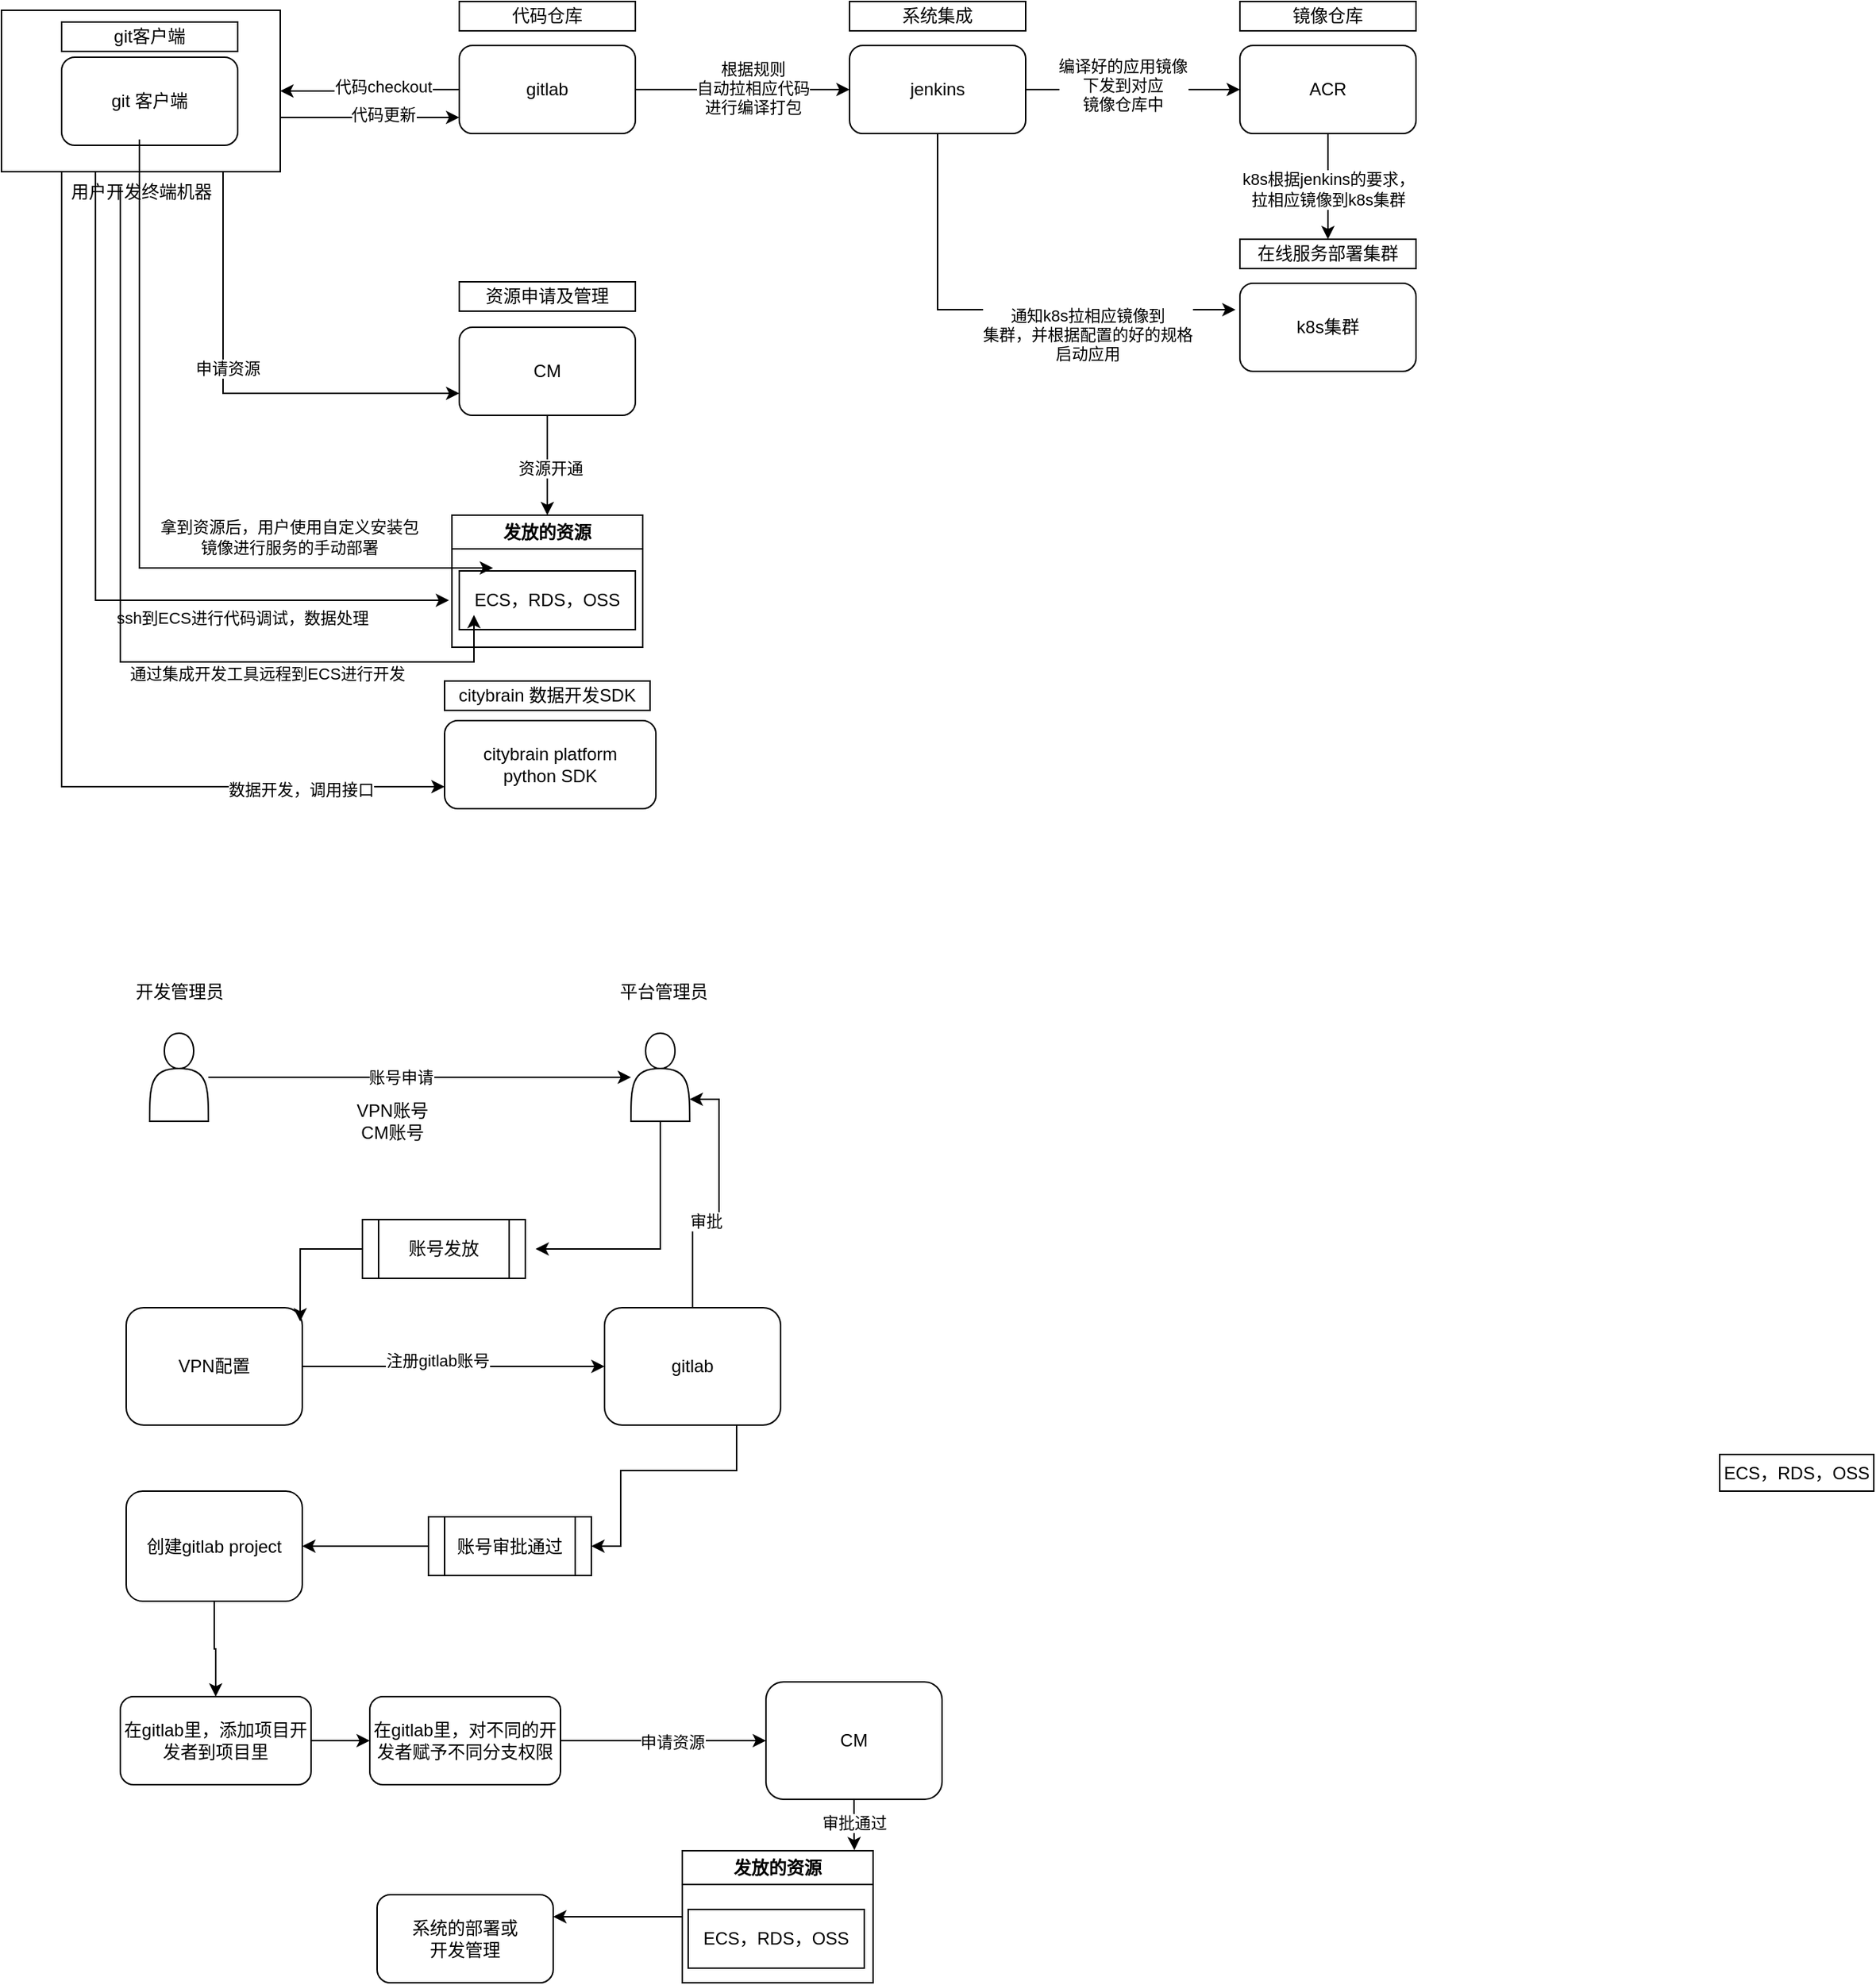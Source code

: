 <mxfile version="22.1.8" type="github">
  <diagram name="第 1 页" id="IHF5-MnVfziSvlJcvq6w">
    <mxGraphModel dx="1115" dy="608" grid="1" gridSize="10" guides="1" tooltips="1" connect="1" arrows="1" fold="1" page="1" pageScale="1" pageWidth="1169" pageHeight="827" math="0" shadow="0">
      <root>
        <mxCell id="0" />
        <mxCell id="1" parent="0" />
        <mxCell id="IRgwDZgw4Co34BkoaDT--37" value="发放的资源" style="swimlane;whiteSpace=wrap;html=1;" vertex="1" parent="1">
          <mxGeometry x="386" y="560" width="130" height="90" as="geometry" />
        </mxCell>
        <mxCell id="IRgwDZgw4Co34BkoaDT--30" style="edgeStyle=orthogonalEdgeStyle;rounded=0;orthogonalLoop=1;jettySize=auto;html=1;entryX=0;entryY=0.75;entryDx=0;entryDy=0;" edge="1" parent="1" source="IRgwDZgw4Co34BkoaDT--29" target="IRgwDZgw4Co34BkoaDT--4">
          <mxGeometry relative="1" as="geometry">
            <mxPoint x="200" y="320" as="targetPoint" />
            <Array as="points">
              <mxPoint x="230" y="477" />
            </Array>
          </mxGeometry>
        </mxCell>
        <mxCell id="IRgwDZgw4Co34BkoaDT--31" value="申请资源" style="edgeLabel;html=1;align=center;verticalAlign=middle;resizable=0;points=[];" vertex="1" connectable="0" parent="IRgwDZgw4Co34BkoaDT--30">
          <mxGeometry x="-0.142" y="3" relative="1" as="geometry">
            <mxPoint as="offset" />
          </mxGeometry>
        </mxCell>
        <mxCell id="IRgwDZgw4Co34BkoaDT--34" style="edgeStyle=orthogonalEdgeStyle;rounded=0;orthogonalLoop=1;jettySize=auto;html=1;entryX=0;entryY=0.75;entryDx=0;entryDy=0;" edge="1" parent="1">
          <mxGeometry relative="1" as="geometry">
            <mxPoint x="269" y="289" as="sourcePoint" />
            <mxPoint x="391.0" y="289" as="targetPoint" />
            <Array as="points">
              <mxPoint x="300" y="289" />
              <mxPoint x="300" y="289" />
            </Array>
          </mxGeometry>
        </mxCell>
        <mxCell id="IRgwDZgw4Co34BkoaDT--35" value="代码更新" style="edgeLabel;html=1;align=center;verticalAlign=middle;resizable=0;points=[];" vertex="1" connectable="0" parent="IRgwDZgw4Co34BkoaDT--34">
          <mxGeometry x="0.143" y="2" relative="1" as="geometry">
            <mxPoint as="offset" />
          </mxGeometry>
        </mxCell>
        <mxCell id="IRgwDZgw4Co34BkoaDT--43" style="edgeStyle=orthogonalEdgeStyle;rounded=0;orthogonalLoop=1;jettySize=auto;html=1;entryX=0;entryY=0.5;entryDx=0;entryDy=0;" edge="1" parent="1">
          <mxGeometry relative="1" as="geometry">
            <mxPoint x="143.059" y="326" as="sourcePoint" />
            <mxPoint x="384" y="618" as="targetPoint" />
            <Array as="points">
              <mxPoint x="143" y="618" />
            </Array>
          </mxGeometry>
        </mxCell>
        <mxCell id="IRgwDZgw4Co34BkoaDT--44" value="ssh到ECS进行代码调试，数据处理" style="edgeLabel;html=1;align=center;verticalAlign=middle;resizable=0;points=[];" vertex="1" connectable="0" parent="IRgwDZgw4Co34BkoaDT--43">
          <mxGeometry x="0.322" y="-5" relative="1" as="geometry">
            <mxPoint x="40" y="7" as="offset" />
          </mxGeometry>
        </mxCell>
        <mxCell id="IRgwDZgw4Co34BkoaDT--49" style="edgeStyle=orthogonalEdgeStyle;rounded=0;orthogonalLoop=1;jettySize=auto;html=1;entryX=0;entryY=0.75;entryDx=0;entryDy=0;" edge="1" parent="1" source="IRgwDZgw4Co34BkoaDT--29" target="IRgwDZgw4Co34BkoaDT--47">
          <mxGeometry relative="1" as="geometry">
            <Array as="points">
              <mxPoint x="120" y="745" />
            </Array>
          </mxGeometry>
        </mxCell>
        <mxCell id="IRgwDZgw4Co34BkoaDT--50" value="数据开发，调用接口" style="edgeLabel;html=1;align=center;verticalAlign=middle;resizable=0;points=[];" vertex="1" connectable="0" parent="IRgwDZgw4Co34BkoaDT--49">
          <mxGeometry x="0.782" y="-2" relative="1" as="geometry">
            <mxPoint x="-24" as="offset" />
          </mxGeometry>
        </mxCell>
        <mxCell id="IRgwDZgw4Co34BkoaDT--29" value="用户开发终端机器" style="verticalLabelPosition=bottom;verticalAlign=top;html=1;shape=mxgraph.basic.rect;fillColor2=none;strokeWidth=1;size=20;indent=5;" vertex="1" parent="1">
          <mxGeometry x="79" y="216" width="190" height="110" as="geometry" />
        </mxCell>
        <mxCell id="IRgwDZgw4Co34BkoaDT--2" value="资源申请及管理" style="rounded=0;whiteSpace=wrap;html=1;" vertex="1" parent="1">
          <mxGeometry x="391" y="401" width="120" height="20" as="geometry" />
        </mxCell>
        <mxCell id="IRgwDZgw4Co34BkoaDT--15" style="edgeStyle=orthogonalEdgeStyle;rounded=0;orthogonalLoop=1;jettySize=auto;html=1;entryX=0;entryY=0.5;entryDx=0;entryDy=0;" edge="1" parent="1" source="IRgwDZgw4Co34BkoaDT--3" target="IRgwDZgw4Co34BkoaDT--6">
          <mxGeometry relative="1" as="geometry" />
        </mxCell>
        <mxCell id="IRgwDZgw4Co34BkoaDT--16" value="根据规则&lt;br&gt;自动拉相应代码&lt;br&gt;进行编译打包" style="edgeLabel;html=1;align=center;verticalAlign=middle;resizable=0;points=[];" vertex="1" connectable="0" parent="IRgwDZgw4Co34BkoaDT--15">
          <mxGeometry x="0.091" y="1" relative="1" as="geometry">
            <mxPoint as="offset" />
          </mxGeometry>
        </mxCell>
        <mxCell id="IRgwDZgw4Co34BkoaDT--32" style="edgeStyle=orthogonalEdgeStyle;rounded=0;orthogonalLoop=1;jettySize=auto;html=1;" edge="1" parent="1" source="IRgwDZgw4Co34BkoaDT--3" target="IRgwDZgw4Co34BkoaDT--29">
          <mxGeometry relative="1" as="geometry" />
        </mxCell>
        <mxCell id="IRgwDZgw4Co34BkoaDT--33" value="代码checkout" style="edgeLabel;html=1;align=center;verticalAlign=middle;resizable=0;points=[];" vertex="1" connectable="0" parent="IRgwDZgw4Co34BkoaDT--32">
          <mxGeometry x="-0.328" y="3" relative="1" as="geometry">
            <mxPoint x="-11" y="-5" as="offset" />
          </mxGeometry>
        </mxCell>
        <mxCell id="IRgwDZgw4Co34BkoaDT--3" value="gitlab" style="rounded=1;whiteSpace=wrap;html=1;" vertex="1" parent="1">
          <mxGeometry x="391" y="240" width="120" height="60" as="geometry" />
        </mxCell>
        <mxCell id="IRgwDZgw4Co34BkoaDT--41" style="edgeStyle=orthogonalEdgeStyle;rounded=0;orthogonalLoop=1;jettySize=auto;html=1;entryX=0.5;entryY=0;entryDx=0;entryDy=0;" edge="1" parent="1" source="IRgwDZgw4Co34BkoaDT--4" target="IRgwDZgw4Co34BkoaDT--37">
          <mxGeometry relative="1" as="geometry" />
        </mxCell>
        <mxCell id="IRgwDZgw4Co34BkoaDT--42" value="资源开通" style="edgeLabel;html=1;align=center;verticalAlign=middle;resizable=0;points=[];" vertex="1" connectable="0" parent="IRgwDZgw4Co34BkoaDT--41">
          <mxGeometry x="0.095" y="2" relative="1" as="geometry">
            <mxPoint y="-1" as="offset" />
          </mxGeometry>
        </mxCell>
        <mxCell id="IRgwDZgw4Co34BkoaDT--4" value="CM" style="rounded=1;whiteSpace=wrap;html=1;" vertex="1" parent="1">
          <mxGeometry x="391" y="432" width="120" height="60" as="geometry" />
        </mxCell>
        <mxCell id="IRgwDZgw4Co34BkoaDT--5" value="代码仓库" style="rounded=0;whiteSpace=wrap;html=1;" vertex="1" parent="1">
          <mxGeometry x="391" y="210" width="120" height="20" as="geometry" />
        </mxCell>
        <mxCell id="IRgwDZgw4Co34BkoaDT--17" style="edgeStyle=orthogonalEdgeStyle;rounded=0;orthogonalLoop=1;jettySize=auto;html=1;entryX=0;entryY=0.5;entryDx=0;entryDy=0;" edge="1" parent="1" source="IRgwDZgw4Co34BkoaDT--6" target="IRgwDZgw4Co34BkoaDT--8">
          <mxGeometry relative="1" as="geometry" />
        </mxCell>
        <mxCell id="IRgwDZgw4Co34BkoaDT--18" value="编译好的应用镜像&lt;br&gt;下发到对应&lt;br&gt;镜像仓库中" style="edgeLabel;html=1;align=center;verticalAlign=middle;resizable=0;points=[];" vertex="1" connectable="0" parent="IRgwDZgw4Co34BkoaDT--17">
          <mxGeometry x="-0.104" y="3" relative="1" as="geometry">
            <mxPoint as="offset" />
          </mxGeometry>
        </mxCell>
        <mxCell id="IRgwDZgw4Co34BkoaDT--19" style="edgeStyle=orthogonalEdgeStyle;rounded=0;orthogonalLoop=1;jettySize=auto;html=1;" edge="1" parent="1" source="IRgwDZgw4Co34BkoaDT--6">
          <mxGeometry relative="1" as="geometry">
            <mxPoint x="920" y="420" as="targetPoint" />
            <Array as="points">
              <mxPoint x="717" y="420" />
              <mxPoint x="911" y="420" />
            </Array>
          </mxGeometry>
        </mxCell>
        <mxCell id="IRgwDZgw4Co34BkoaDT--20" value="通知k8s拉相应镜像到&lt;br&gt;集群，并根据配置的好的规格&lt;br&gt;启动应用" style="edgeLabel;html=1;align=center;verticalAlign=middle;resizable=0;points=[];" vertex="1" connectable="0" parent="IRgwDZgw4Co34BkoaDT--19">
          <mxGeometry x="0.375" y="-2" relative="1" as="geometry">
            <mxPoint y="15" as="offset" />
          </mxGeometry>
        </mxCell>
        <mxCell id="IRgwDZgw4Co34BkoaDT--6" value="jenkins" style="rounded=1;whiteSpace=wrap;html=1;" vertex="1" parent="1">
          <mxGeometry x="657" y="240" width="120" height="60" as="geometry" />
        </mxCell>
        <mxCell id="IRgwDZgw4Co34BkoaDT--21" style="edgeStyle=orthogonalEdgeStyle;rounded=0;orthogonalLoop=1;jettySize=auto;html=1;entryX=0.5;entryY=0;entryDx=0;entryDy=0;" edge="1" parent="1" source="IRgwDZgw4Co34BkoaDT--8" target="IRgwDZgw4Co34BkoaDT--13">
          <mxGeometry relative="1" as="geometry" />
        </mxCell>
        <mxCell id="IRgwDZgw4Co34BkoaDT--22" value="k8s根据jenkins的要求，&lt;br&gt;拉相应镜像到k8s集群" style="edgeLabel;html=1;align=center;verticalAlign=middle;resizable=0;points=[];" vertex="1" connectable="0" parent="IRgwDZgw4Co34BkoaDT--21">
          <mxGeometry x="0.053" relative="1" as="geometry">
            <mxPoint as="offset" />
          </mxGeometry>
        </mxCell>
        <mxCell id="IRgwDZgw4Co34BkoaDT--8" value="ACR" style="rounded=1;whiteSpace=wrap;html=1;" vertex="1" parent="1">
          <mxGeometry x="923" y="240" width="120" height="60" as="geometry" />
        </mxCell>
        <mxCell id="IRgwDZgw4Co34BkoaDT--9" value="k8s集群" style="rounded=1;whiteSpace=wrap;html=1;" vertex="1" parent="1">
          <mxGeometry x="923" y="402" width="120" height="60" as="geometry" />
        </mxCell>
        <mxCell id="IRgwDZgw4Co34BkoaDT--10" value="git 客户端" style="rounded=1;whiteSpace=wrap;html=1;" vertex="1" parent="1">
          <mxGeometry x="120" y="248" width="120" height="60" as="geometry" />
        </mxCell>
        <mxCell id="IRgwDZgw4Co34BkoaDT--11" value="系统集成" style="rounded=0;whiteSpace=wrap;html=1;" vertex="1" parent="1">
          <mxGeometry x="657" y="210" width="120" height="20" as="geometry" />
        </mxCell>
        <mxCell id="IRgwDZgw4Co34BkoaDT--12" value="镜像仓库" style="rounded=0;whiteSpace=wrap;html=1;" vertex="1" parent="1">
          <mxGeometry x="923" y="210" width="120" height="20" as="geometry" />
        </mxCell>
        <mxCell id="IRgwDZgw4Co34BkoaDT--13" value="在线服务部署集群" style="rounded=0;whiteSpace=wrap;html=1;" vertex="1" parent="1">
          <mxGeometry x="923" y="372" width="120" height="20" as="geometry" />
        </mxCell>
        <mxCell id="IRgwDZgw4Co34BkoaDT--14" value="git客户端" style="rounded=0;whiteSpace=wrap;html=1;" vertex="1" parent="1">
          <mxGeometry x="120" y="224" width="120" height="20" as="geometry" />
        </mxCell>
        <mxCell id="IRgwDZgw4Co34BkoaDT--39" value="ECS，RDS，OSS" style="rounded=0;whiteSpace=wrap;html=1;" vertex="1" parent="1">
          <mxGeometry x="1250" y="1200" width="105" height="25" as="geometry" />
        </mxCell>
        <mxCell id="IRgwDZgw4Co34BkoaDT--40" value="ECS，RDS，OSS" style="rounded=0;whiteSpace=wrap;html=1;" vertex="1" parent="1">
          <mxGeometry x="391" y="598" width="120" height="40" as="geometry" />
        </mxCell>
        <mxCell id="IRgwDZgw4Co34BkoaDT--47" value="citybrain platform&lt;br&gt;python SDK" style="rounded=1;whiteSpace=wrap;html=1;" vertex="1" parent="1">
          <mxGeometry x="381" y="700" width="144" height="60" as="geometry" />
        </mxCell>
        <mxCell id="IRgwDZgw4Co34BkoaDT--48" value="citybrain 数据开发SDK" style="rounded=0;whiteSpace=wrap;html=1;" vertex="1" parent="1">
          <mxGeometry x="381" y="673" width="140" height="20" as="geometry" />
        </mxCell>
        <mxCell id="IRgwDZgw4Co34BkoaDT--52" style="edgeStyle=orthogonalEdgeStyle;rounded=0;orthogonalLoop=1;jettySize=auto;html=1;entryX=0;entryY=0.5;entryDx=0;entryDy=0;" edge="1" parent="1">
          <mxGeometry relative="1" as="geometry">
            <mxPoint x="160" y="336" as="sourcePoint" />
            <mxPoint x="401" y="628" as="targetPoint" />
            <Array as="points">
              <mxPoint x="160" y="660" />
              <mxPoint x="401" y="660" />
            </Array>
          </mxGeometry>
        </mxCell>
        <mxCell id="IRgwDZgw4Co34BkoaDT--53" value="通过集成开发工具远程到ECS进行开发" style="edgeLabel;html=1;align=center;verticalAlign=middle;resizable=0;points=[];" vertex="1" connectable="0" parent="IRgwDZgw4Co34BkoaDT--52">
          <mxGeometry x="0.322" y="-5" relative="1" as="geometry">
            <mxPoint x="29" y="3" as="offset" />
          </mxGeometry>
        </mxCell>
        <mxCell id="IRgwDZgw4Co34BkoaDT--56" style="edgeStyle=orthogonalEdgeStyle;rounded=0;orthogonalLoop=1;jettySize=auto;html=1;entryX=0;entryY=0.5;entryDx=0;entryDy=0;" edge="1" parent="1">
          <mxGeometry relative="1" as="geometry">
            <mxPoint x="173" y="304" as="sourcePoint" />
            <mxPoint x="414" y="596" as="targetPoint" />
            <Array as="points">
              <mxPoint x="173" y="596" />
            </Array>
          </mxGeometry>
        </mxCell>
        <mxCell id="IRgwDZgw4Co34BkoaDT--57" value="拿到资源后，用户使用自定义安装包&lt;br&gt;镜像进行服务的手动部署" style="edgeLabel;html=1;align=center;verticalAlign=middle;resizable=0;points=[];" vertex="1" connectable="0" parent="IRgwDZgw4Co34BkoaDT--56">
          <mxGeometry x="0.322" y="-5" relative="1" as="geometry">
            <mxPoint x="41" y="-26" as="offset" />
          </mxGeometry>
        </mxCell>
        <mxCell id="IRgwDZgw4Co34BkoaDT--64" style="edgeStyle=orthogonalEdgeStyle;rounded=0;orthogonalLoop=1;jettySize=auto;html=1;" edge="1" parent="1" source="IRgwDZgw4Co34BkoaDT--58" target="IRgwDZgw4Co34BkoaDT--62">
          <mxGeometry relative="1" as="geometry" />
        </mxCell>
        <mxCell id="IRgwDZgw4Co34BkoaDT--65" value="账号申请" style="edgeLabel;html=1;align=center;verticalAlign=middle;resizable=0;points=[];" vertex="1" connectable="0" parent="IRgwDZgw4Co34BkoaDT--64">
          <mxGeometry x="-0.092" relative="1" as="geometry">
            <mxPoint as="offset" />
          </mxGeometry>
        </mxCell>
        <mxCell id="IRgwDZgw4Co34BkoaDT--58" value="" style="shape=actor;whiteSpace=wrap;html=1;" vertex="1" parent="1">
          <mxGeometry x="180" y="913" width="40" height="60" as="geometry" />
        </mxCell>
        <mxCell id="IRgwDZgw4Co34BkoaDT--60" value="开发管理员" style="text;html=1;align=center;verticalAlign=middle;resizable=0;points=[];autosize=1;strokeColor=none;fillColor=none;" vertex="1" parent="1">
          <mxGeometry x="160" y="870" width="80" height="30" as="geometry" />
        </mxCell>
        <mxCell id="IRgwDZgw4Co34BkoaDT--70" style="edgeStyle=orthogonalEdgeStyle;rounded=0;orthogonalLoop=1;jettySize=auto;html=1;entryX=1;entryY=0.75;entryDx=0;entryDy=0;" edge="1" parent="1" source="IRgwDZgw4Co34BkoaDT--62">
          <mxGeometry relative="1" as="geometry">
            <mxPoint x="443" y="1060" as="targetPoint" />
            <Array as="points">
              <mxPoint x="528" y="1060" />
            </Array>
          </mxGeometry>
        </mxCell>
        <mxCell id="IRgwDZgw4Co34BkoaDT--62" value="" style="shape=actor;whiteSpace=wrap;html=1;" vertex="1" parent="1">
          <mxGeometry x="508" y="913" width="40" height="60" as="geometry" />
        </mxCell>
        <mxCell id="IRgwDZgw4Co34BkoaDT--63" value="平台管理员" style="text;html=1;align=center;verticalAlign=middle;resizable=0;points=[];autosize=1;strokeColor=none;fillColor=none;" vertex="1" parent="1">
          <mxGeometry x="490" y="870" width="80" height="30" as="geometry" />
        </mxCell>
        <mxCell id="IRgwDZgw4Co34BkoaDT--66" value="VPN账号&lt;br&gt;CM账号&lt;br&gt;" style="text;html=1;align=center;verticalAlign=middle;resizable=0;points=[];autosize=1;strokeColor=none;fillColor=none;" vertex="1" parent="1">
          <mxGeometry x="310" y="953" width="70" height="40" as="geometry" />
        </mxCell>
        <mxCell id="IRgwDZgw4Co34BkoaDT--68" value="账号发放" style="shape=process;whiteSpace=wrap;html=1;backgroundOutline=1;" vertex="1" parent="1">
          <mxGeometry x="325" y="1040" width="111" height="40" as="geometry" />
        </mxCell>
        <mxCell id="IRgwDZgw4Co34BkoaDT--78" style="edgeStyle=orthogonalEdgeStyle;rounded=0;orthogonalLoop=1;jettySize=auto;html=1;" edge="1" parent="1" source="IRgwDZgw4Co34BkoaDT--71" target="IRgwDZgw4Co34BkoaDT--75">
          <mxGeometry relative="1" as="geometry" />
        </mxCell>
        <mxCell id="IRgwDZgw4Co34BkoaDT--79" value="注册gitlab账号" style="edgeLabel;html=1;align=center;verticalAlign=middle;resizable=0;points=[];" vertex="1" connectable="0" parent="IRgwDZgw4Co34BkoaDT--78">
          <mxGeometry x="-0.106" y="4" relative="1" as="geometry">
            <mxPoint as="offset" />
          </mxGeometry>
        </mxCell>
        <mxCell id="IRgwDZgw4Co34BkoaDT--71" value="VPN配置" style="rounded=1;whiteSpace=wrap;html=1;" vertex="1" parent="1">
          <mxGeometry x="164" y="1100" width="120" height="80" as="geometry" />
        </mxCell>
        <mxCell id="IRgwDZgw4Co34BkoaDT--80" style="edgeStyle=orthogonalEdgeStyle;rounded=0;orthogonalLoop=1;jettySize=auto;html=1;entryX=1;entryY=0.75;entryDx=0;entryDy=0;" edge="1" parent="1" source="IRgwDZgw4Co34BkoaDT--75" target="IRgwDZgw4Co34BkoaDT--62">
          <mxGeometry relative="1" as="geometry" />
        </mxCell>
        <mxCell id="IRgwDZgw4Co34BkoaDT--81" value="审批" style="edgeLabel;html=1;align=center;verticalAlign=middle;resizable=0;points=[];" vertex="1" connectable="0" parent="IRgwDZgw4Co34BkoaDT--80">
          <mxGeometry x="-0.196" y="-4" relative="1" as="geometry">
            <mxPoint as="offset" />
          </mxGeometry>
        </mxCell>
        <mxCell id="IRgwDZgw4Co34BkoaDT--85" style="edgeStyle=orthogonalEdgeStyle;rounded=0;orthogonalLoop=1;jettySize=auto;html=1;entryX=1;entryY=0.5;entryDx=0;entryDy=0;" edge="1" parent="1" source="IRgwDZgw4Co34BkoaDT--75" target="IRgwDZgw4Co34BkoaDT--84">
          <mxGeometry relative="1" as="geometry">
            <mxPoint x="508" y="1240" as="targetPoint" />
            <Array as="points">
              <mxPoint x="580" y="1211" />
              <mxPoint x="501" y="1211" />
              <mxPoint x="501" y="1262" />
            </Array>
          </mxGeometry>
        </mxCell>
        <mxCell id="IRgwDZgw4Co34BkoaDT--75" value="gitlab" style="rounded=1;whiteSpace=wrap;html=1;" vertex="1" parent="1">
          <mxGeometry x="490" y="1100" width="120" height="80" as="geometry" />
        </mxCell>
        <mxCell id="IRgwDZgw4Co34BkoaDT--77" style="edgeStyle=orthogonalEdgeStyle;rounded=0;orthogonalLoop=1;jettySize=auto;html=1;entryX=0.988;entryY=0.117;entryDx=0;entryDy=0;entryPerimeter=0;" edge="1" parent="1" source="IRgwDZgw4Co34BkoaDT--68" target="IRgwDZgw4Co34BkoaDT--71">
          <mxGeometry relative="1" as="geometry" />
        </mxCell>
        <mxCell id="IRgwDZgw4Co34BkoaDT--88" style="edgeStyle=orthogonalEdgeStyle;rounded=0;orthogonalLoop=1;jettySize=auto;html=1;entryX=0.5;entryY=0;entryDx=0;entryDy=0;" edge="1" parent="1" source="IRgwDZgw4Co34BkoaDT--82" target="IRgwDZgw4Co34BkoaDT--87">
          <mxGeometry relative="1" as="geometry" />
        </mxCell>
        <mxCell id="IRgwDZgw4Co34BkoaDT--82" value="创建gitlab project" style="rounded=1;whiteSpace=wrap;html=1;" vertex="1" parent="1">
          <mxGeometry x="164" y="1225" width="120" height="75" as="geometry" />
        </mxCell>
        <mxCell id="IRgwDZgw4Co34BkoaDT--86" style="edgeStyle=orthogonalEdgeStyle;rounded=0;orthogonalLoop=1;jettySize=auto;html=1;entryX=1;entryY=0.5;entryDx=0;entryDy=0;" edge="1" parent="1" source="IRgwDZgw4Co34BkoaDT--84" target="IRgwDZgw4Co34BkoaDT--82">
          <mxGeometry relative="1" as="geometry" />
        </mxCell>
        <mxCell id="IRgwDZgw4Co34BkoaDT--84" value="账号审批通过" style="shape=process;whiteSpace=wrap;html=1;backgroundOutline=1;" vertex="1" parent="1">
          <mxGeometry x="370" y="1242.5" width="111" height="40" as="geometry" />
        </mxCell>
        <mxCell id="IRgwDZgw4Co34BkoaDT--90" style="edgeStyle=orthogonalEdgeStyle;rounded=0;orthogonalLoop=1;jettySize=auto;html=1;entryX=0;entryY=0.5;entryDx=0;entryDy=0;" edge="1" parent="1" source="IRgwDZgw4Co34BkoaDT--87" target="IRgwDZgw4Co34BkoaDT--89">
          <mxGeometry relative="1" as="geometry" />
        </mxCell>
        <mxCell id="IRgwDZgw4Co34BkoaDT--87" value="在gitlab里，添加项目开发者到项目里" style="rounded=1;whiteSpace=wrap;html=1;" vertex="1" parent="1">
          <mxGeometry x="160" y="1365" width="130" height="60" as="geometry" />
        </mxCell>
        <mxCell id="IRgwDZgw4Co34BkoaDT--92" style="edgeStyle=orthogonalEdgeStyle;rounded=0;orthogonalLoop=1;jettySize=auto;html=1;" edge="1" parent="1" source="IRgwDZgw4Co34BkoaDT--89" target="IRgwDZgw4Co34BkoaDT--91">
          <mxGeometry relative="1" as="geometry" />
        </mxCell>
        <mxCell id="IRgwDZgw4Co34BkoaDT--93" value="申请资源" style="edgeLabel;html=1;align=center;verticalAlign=middle;resizable=0;points=[];" vertex="1" connectable="0" parent="IRgwDZgw4Co34BkoaDT--92">
          <mxGeometry x="0.08" y="-1" relative="1" as="geometry">
            <mxPoint as="offset" />
          </mxGeometry>
        </mxCell>
        <mxCell id="IRgwDZgw4Co34BkoaDT--89" value="在gitlab里，对不同的开发者赋予不同分支权限" style="rounded=1;whiteSpace=wrap;html=1;" vertex="1" parent="1">
          <mxGeometry x="330" y="1365" width="130" height="60" as="geometry" />
        </mxCell>
        <mxCell id="IRgwDZgw4Co34BkoaDT--91" value="CM" style="rounded=1;whiteSpace=wrap;html=1;" vertex="1" parent="1">
          <mxGeometry x="600" y="1355" width="120" height="80" as="geometry" />
        </mxCell>
        <mxCell id="IRgwDZgw4Co34BkoaDT--94" value="系统的部署或&lt;br&gt;开发管理" style="rounded=1;whiteSpace=wrap;html=1;" vertex="1" parent="1">
          <mxGeometry x="335" y="1500" width="120" height="60" as="geometry" />
        </mxCell>
        <mxCell id="IRgwDZgw4Co34BkoaDT--103" style="edgeStyle=orthogonalEdgeStyle;rounded=0;orthogonalLoop=1;jettySize=auto;html=1;entryX=1;entryY=0.25;entryDx=0;entryDy=0;" edge="1" parent="1" source="IRgwDZgw4Co34BkoaDT--98" target="IRgwDZgw4Co34BkoaDT--94">
          <mxGeometry relative="1" as="geometry" />
        </mxCell>
        <mxCell id="IRgwDZgw4Co34BkoaDT--98" value="发放的资源" style="swimlane;whiteSpace=wrap;html=1;" vertex="1" parent="1">
          <mxGeometry x="543" y="1470" width="130" height="90" as="geometry" />
        </mxCell>
        <mxCell id="IRgwDZgw4Co34BkoaDT--100" value="ECS，RDS，OSS" style="rounded=0;whiteSpace=wrap;html=1;" vertex="1" parent="IRgwDZgw4Co34BkoaDT--98">
          <mxGeometry x="4" y="40" width="120" height="40" as="geometry" />
        </mxCell>
        <mxCell id="IRgwDZgw4Co34BkoaDT--101" style="edgeStyle=orthogonalEdgeStyle;rounded=0;orthogonalLoop=1;jettySize=auto;html=1;entryX=0.902;entryY=-0.004;entryDx=0;entryDy=0;entryPerimeter=0;" edge="1" parent="1" source="IRgwDZgw4Co34BkoaDT--91" target="IRgwDZgw4Co34BkoaDT--98">
          <mxGeometry relative="1" as="geometry" />
        </mxCell>
        <mxCell id="IRgwDZgw4Co34BkoaDT--102" value="审批通过" style="edgeLabel;html=1;align=center;verticalAlign=middle;resizable=0;points=[];" vertex="1" connectable="0" parent="IRgwDZgw4Co34BkoaDT--101">
          <mxGeometry x="-0.228" relative="1" as="geometry">
            <mxPoint y="2" as="offset" />
          </mxGeometry>
        </mxCell>
      </root>
    </mxGraphModel>
  </diagram>
</mxfile>
